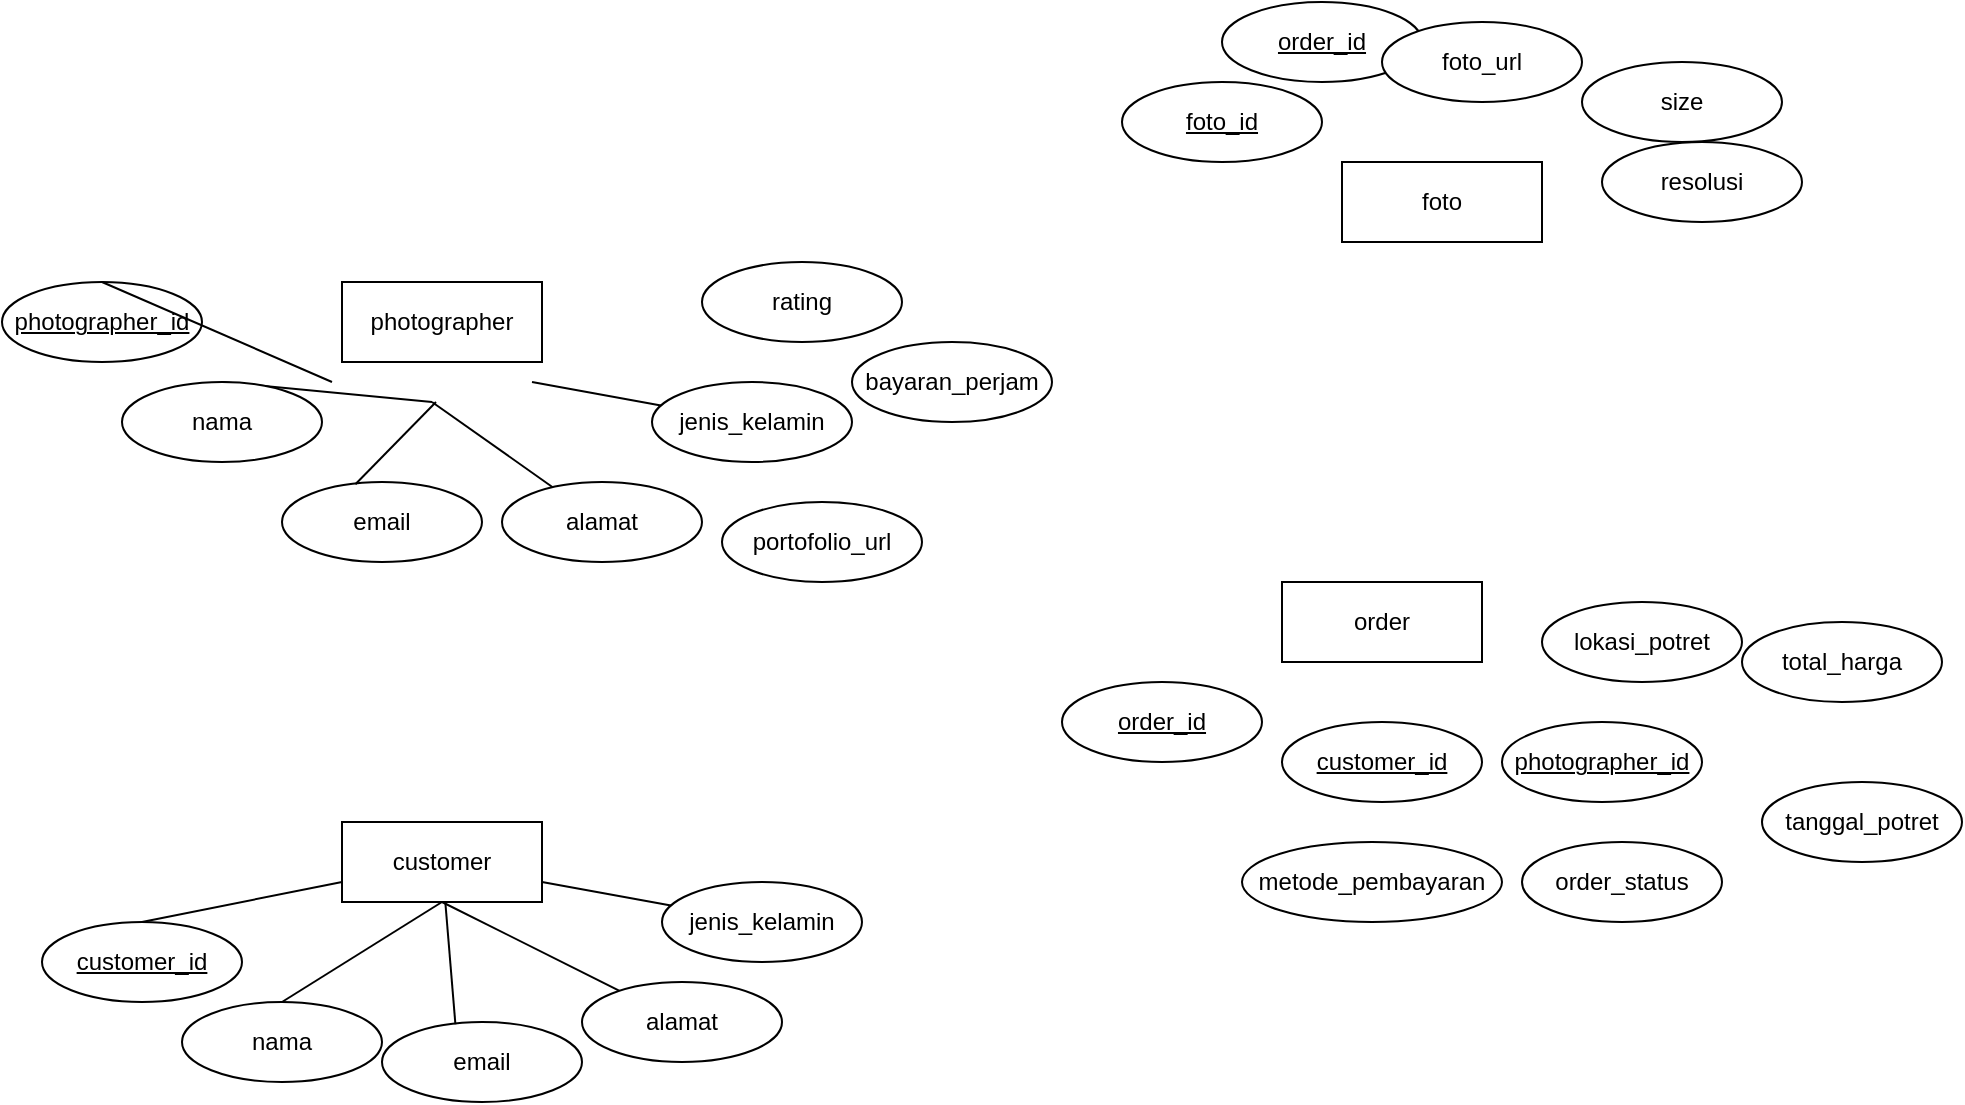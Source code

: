 <mxfile version="26.2.9">
  <diagram name="Page-1" id="vjVgLxB0lsxup_JvcNpQ">
    <mxGraphModel dx="1249" dy="1767" grid="1" gridSize="10" guides="1" tooltips="1" connect="1" arrows="1" fold="1" page="1" pageScale="1" pageWidth="850" pageHeight="1100" math="0" shadow="0">
      <root>
        <mxCell id="0" />
        <mxCell id="1" parent="0" />
        <mxCell id="ctbik1qswiM7wxdiC6Y1-1" value="&lt;u&gt;customer_id&lt;/u&gt;" style="ellipse;whiteSpace=wrap;html=1;align=center;" vertex="1" parent="1">
          <mxGeometry x="240" y="160" width="100" height="40" as="geometry" />
        </mxCell>
        <mxCell id="ctbik1qswiM7wxdiC6Y1-9" style="rounded=0;orthogonalLoop=1;jettySize=auto;html=1;entryX=0.5;entryY=0;entryDx=0;entryDy=0;endArrow=none;startFill=0;" edge="1" parent="1" source="ctbik1qswiM7wxdiC6Y1-2" target="ctbik1qswiM7wxdiC6Y1-1">
          <mxGeometry relative="1" as="geometry" />
        </mxCell>
        <mxCell id="ctbik1qswiM7wxdiC6Y1-10" style="rounded=0;orthogonalLoop=1;jettySize=auto;html=1;exitX=0.5;exitY=1;exitDx=0;exitDy=0;entryX=0.5;entryY=0;entryDx=0;entryDy=0;endArrow=none;startFill=0;" edge="1" parent="1" source="ctbik1qswiM7wxdiC6Y1-2" target="ctbik1qswiM7wxdiC6Y1-3">
          <mxGeometry relative="1" as="geometry" />
        </mxCell>
        <mxCell id="ctbik1qswiM7wxdiC6Y1-2" value="customer" style="whiteSpace=wrap;html=1;align=center;" vertex="1" parent="1">
          <mxGeometry x="390" y="110" width="100" height="40" as="geometry" />
        </mxCell>
        <mxCell id="ctbik1qswiM7wxdiC6Y1-3" value="nama" style="ellipse;whiteSpace=wrap;html=1;align=center;" vertex="1" parent="1">
          <mxGeometry x="310" y="200" width="100" height="40" as="geometry" />
        </mxCell>
        <mxCell id="ctbik1qswiM7wxdiC6Y1-4" value="email" style="ellipse;whiteSpace=wrap;html=1;align=center;" vertex="1" parent="1">
          <mxGeometry x="410" y="210" width="100" height="40" as="geometry" />
        </mxCell>
        <mxCell id="ctbik1qswiM7wxdiC6Y1-12" style="rounded=0;orthogonalLoop=1;jettySize=auto;html=1;endArrow=none;startFill=0;entryX=0.5;entryY=1;entryDx=0;entryDy=0;" edge="1" parent="1" source="ctbik1qswiM7wxdiC6Y1-5" target="ctbik1qswiM7wxdiC6Y1-2">
          <mxGeometry relative="1" as="geometry" />
        </mxCell>
        <mxCell id="ctbik1qswiM7wxdiC6Y1-5" value="alamat" style="ellipse;whiteSpace=wrap;html=1;align=center;" vertex="1" parent="1">
          <mxGeometry x="510" y="190" width="100" height="40" as="geometry" />
        </mxCell>
        <mxCell id="ctbik1qswiM7wxdiC6Y1-13" style="rounded=0;orthogonalLoop=1;jettySize=auto;html=1;endArrow=none;startFill=0;entryX=1;entryY=0.75;entryDx=0;entryDy=0;" edge="1" parent="1" source="ctbik1qswiM7wxdiC6Y1-8" target="ctbik1qswiM7wxdiC6Y1-2">
          <mxGeometry relative="1" as="geometry">
            <mxPoint x="440" y="160" as="targetPoint" />
          </mxGeometry>
        </mxCell>
        <mxCell id="ctbik1qswiM7wxdiC6Y1-8" value="jenis_kelamin" style="ellipse;whiteSpace=wrap;html=1;align=center;" vertex="1" parent="1">
          <mxGeometry x="550" y="140" width="100" height="40" as="geometry" />
        </mxCell>
        <mxCell id="ctbik1qswiM7wxdiC6Y1-11" style="rounded=0;orthogonalLoop=1;jettySize=auto;html=1;entryX=0.367;entryY=0.028;entryDx=0;entryDy=0;entryPerimeter=0;endArrow=none;startFill=0;" edge="1" parent="1" source="ctbik1qswiM7wxdiC6Y1-2" target="ctbik1qswiM7wxdiC6Y1-4">
          <mxGeometry relative="1" as="geometry" />
        </mxCell>
        <mxCell id="ctbik1qswiM7wxdiC6Y1-14" value="photographer" style="whiteSpace=wrap;html=1;align=center;" vertex="1" parent="1">
          <mxGeometry x="390" y="-160" width="100" height="40" as="geometry" />
        </mxCell>
        <mxCell id="ctbik1qswiM7wxdiC6Y1-25" value="&lt;u&gt;photographer_id&lt;/u&gt;" style="ellipse;whiteSpace=wrap;html=1;align=center;" vertex="1" parent="1">
          <mxGeometry x="220" y="-160" width="100" height="40" as="geometry" />
        </mxCell>
        <mxCell id="ctbik1qswiM7wxdiC6Y1-26" style="rounded=0;orthogonalLoop=1;jettySize=auto;html=1;entryX=0.5;entryY=0;entryDx=0;entryDy=0;endArrow=none;startFill=0;" edge="1" target="ctbik1qswiM7wxdiC6Y1-25" parent="1">
          <mxGeometry relative="1" as="geometry">
            <mxPoint x="385" y="-110" as="sourcePoint" />
          </mxGeometry>
        </mxCell>
        <mxCell id="ctbik1qswiM7wxdiC6Y1-27" style="rounded=0;orthogonalLoop=1;jettySize=auto;html=1;exitX=0.5;exitY=1;exitDx=0;exitDy=0;entryX=0.5;entryY=0;entryDx=0;entryDy=0;endArrow=none;startFill=0;" edge="1" target="ctbik1qswiM7wxdiC6Y1-28" parent="1">
          <mxGeometry relative="1" as="geometry">
            <mxPoint x="435" y="-100" as="sourcePoint" />
          </mxGeometry>
        </mxCell>
        <mxCell id="ctbik1qswiM7wxdiC6Y1-28" value="nama" style="ellipse;whiteSpace=wrap;html=1;align=center;" vertex="1" parent="1">
          <mxGeometry x="280" y="-110" width="100" height="40" as="geometry" />
        </mxCell>
        <mxCell id="ctbik1qswiM7wxdiC6Y1-29" value="email" style="ellipse;whiteSpace=wrap;html=1;align=center;" vertex="1" parent="1">
          <mxGeometry x="360" y="-60" width="100" height="40" as="geometry" />
        </mxCell>
        <mxCell id="ctbik1qswiM7wxdiC6Y1-30" style="rounded=0;orthogonalLoop=1;jettySize=auto;html=1;endArrow=none;startFill=0;entryX=0.5;entryY=1;entryDx=0;entryDy=0;" edge="1" source="ctbik1qswiM7wxdiC6Y1-31" parent="1">
          <mxGeometry relative="1" as="geometry">
            <mxPoint x="435" y="-100" as="targetPoint" />
          </mxGeometry>
        </mxCell>
        <mxCell id="ctbik1qswiM7wxdiC6Y1-31" value="alamat" style="ellipse;whiteSpace=wrap;html=1;align=center;" vertex="1" parent="1">
          <mxGeometry x="470" y="-60" width="100" height="40" as="geometry" />
        </mxCell>
        <mxCell id="ctbik1qswiM7wxdiC6Y1-32" style="rounded=0;orthogonalLoop=1;jettySize=auto;html=1;endArrow=none;startFill=0;entryX=1;entryY=0.75;entryDx=0;entryDy=0;" edge="1" source="ctbik1qswiM7wxdiC6Y1-33" parent="1">
          <mxGeometry relative="1" as="geometry">
            <mxPoint x="485" y="-110" as="targetPoint" />
          </mxGeometry>
        </mxCell>
        <mxCell id="ctbik1qswiM7wxdiC6Y1-33" value="jenis_kelamin" style="ellipse;whiteSpace=wrap;html=1;align=center;" vertex="1" parent="1">
          <mxGeometry x="545" y="-110" width="100" height="40" as="geometry" />
        </mxCell>
        <mxCell id="ctbik1qswiM7wxdiC6Y1-34" style="rounded=0;orthogonalLoop=1;jettySize=auto;html=1;entryX=0.367;entryY=0.028;entryDx=0;entryDy=0;entryPerimeter=0;endArrow=none;startFill=0;" edge="1" target="ctbik1qswiM7wxdiC6Y1-29" parent="1">
          <mxGeometry relative="1" as="geometry">
            <mxPoint x="437" y="-100" as="sourcePoint" />
          </mxGeometry>
        </mxCell>
        <mxCell id="ctbik1qswiM7wxdiC6Y1-35" value="rating" style="ellipse;whiteSpace=wrap;html=1;align=center;" vertex="1" parent="1">
          <mxGeometry x="570" y="-170" width="100" height="40" as="geometry" />
        </mxCell>
        <mxCell id="ctbik1qswiM7wxdiC6Y1-36" value="bayaran_perjam" style="ellipse;whiteSpace=wrap;html=1;align=center;" vertex="1" parent="1">
          <mxGeometry x="645" y="-130" width="100" height="40" as="geometry" />
        </mxCell>
        <mxCell id="ctbik1qswiM7wxdiC6Y1-37" value="portofolio_url" style="ellipse;whiteSpace=wrap;html=1;align=center;" vertex="1" parent="1">
          <mxGeometry x="580" y="-50" width="100" height="40" as="geometry" />
        </mxCell>
        <mxCell id="ctbik1qswiM7wxdiC6Y1-39" value="order" style="whiteSpace=wrap;html=1;align=center;" vertex="1" parent="1">
          <mxGeometry x="860" y="-10" width="100" height="40" as="geometry" />
        </mxCell>
        <mxCell id="ctbik1qswiM7wxdiC6Y1-40" value="&lt;u&gt;order_id&lt;/u&gt;" style="ellipse;whiteSpace=wrap;html=1;align=center;" vertex="1" parent="1">
          <mxGeometry x="750" y="40" width="100" height="40" as="geometry" />
        </mxCell>
        <mxCell id="ctbik1qswiM7wxdiC6Y1-41" value="&lt;u&gt;photographer_id&lt;/u&gt;" style="ellipse;whiteSpace=wrap;html=1;align=center;" vertex="1" parent="1">
          <mxGeometry x="970" y="60" width="100" height="40" as="geometry" />
        </mxCell>
        <mxCell id="ctbik1qswiM7wxdiC6Y1-42" value="&lt;u&gt;customer_id&lt;/u&gt;" style="ellipse;whiteSpace=wrap;html=1;align=center;" vertex="1" parent="1">
          <mxGeometry x="860" y="60" width="100" height="40" as="geometry" />
        </mxCell>
        <mxCell id="ctbik1qswiM7wxdiC6Y1-43" value="lokasi_potret" style="ellipse;whiteSpace=wrap;html=1;align=center;" vertex="1" parent="1">
          <mxGeometry x="990" width="100" height="40" as="geometry" />
        </mxCell>
        <mxCell id="ctbik1qswiM7wxdiC6Y1-44" value="order_status" style="ellipse;whiteSpace=wrap;html=1;align=center;" vertex="1" parent="1">
          <mxGeometry x="980" y="120" width="100" height="40" as="geometry" />
        </mxCell>
        <mxCell id="ctbik1qswiM7wxdiC6Y1-45" value="total_harga" style="ellipse;whiteSpace=wrap;html=1;align=center;" vertex="1" parent="1">
          <mxGeometry x="1090" y="10" width="100" height="40" as="geometry" />
        </mxCell>
        <mxCell id="ctbik1qswiM7wxdiC6Y1-46" value="tanggal_potret" style="ellipse;whiteSpace=wrap;html=1;align=center;" vertex="1" parent="1">
          <mxGeometry x="1100" y="90" width="100" height="40" as="geometry" />
        </mxCell>
        <mxCell id="ctbik1qswiM7wxdiC6Y1-47" value="metode_pembayaran" style="ellipse;whiteSpace=wrap;html=1;align=center;" vertex="1" parent="1">
          <mxGeometry x="840" y="120" width="130" height="40" as="geometry" />
        </mxCell>
        <mxCell id="ctbik1qswiM7wxdiC6Y1-48" value="foto" style="whiteSpace=wrap;html=1;align=center;" vertex="1" parent="1">
          <mxGeometry x="890" y="-220" width="100" height="40" as="geometry" />
        </mxCell>
        <mxCell id="ctbik1qswiM7wxdiC6Y1-50" value="&lt;u&gt;foto_id&lt;/u&gt;" style="ellipse;whiteSpace=wrap;html=1;align=center;" vertex="1" parent="1">
          <mxGeometry x="780" y="-260" width="100" height="40" as="geometry" />
        </mxCell>
        <mxCell id="ctbik1qswiM7wxdiC6Y1-51" value="&lt;u&gt;order_id&lt;/u&gt;" style="ellipse;whiteSpace=wrap;html=1;align=center;" vertex="1" parent="1">
          <mxGeometry x="830" y="-300" width="100" height="40" as="geometry" />
        </mxCell>
        <mxCell id="ctbik1qswiM7wxdiC6Y1-52" value="foto_url" style="ellipse;whiteSpace=wrap;html=1;align=center;" vertex="1" parent="1">
          <mxGeometry x="910" y="-290" width="100" height="40" as="geometry" />
        </mxCell>
        <mxCell id="ctbik1qswiM7wxdiC6Y1-53" value="size" style="ellipse;whiteSpace=wrap;html=1;align=center;" vertex="1" parent="1">
          <mxGeometry x="1010" y="-270" width="100" height="40" as="geometry" />
        </mxCell>
        <mxCell id="ctbik1qswiM7wxdiC6Y1-54" value="resolusi" style="ellipse;whiteSpace=wrap;html=1;align=center;" vertex="1" parent="1">
          <mxGeometry x="1020" y="-230" width="100" height="40" as="geometry" />
        </mxCell>
      </root>
    </mxGraphModel>
  </diagram>
</mxfile>
